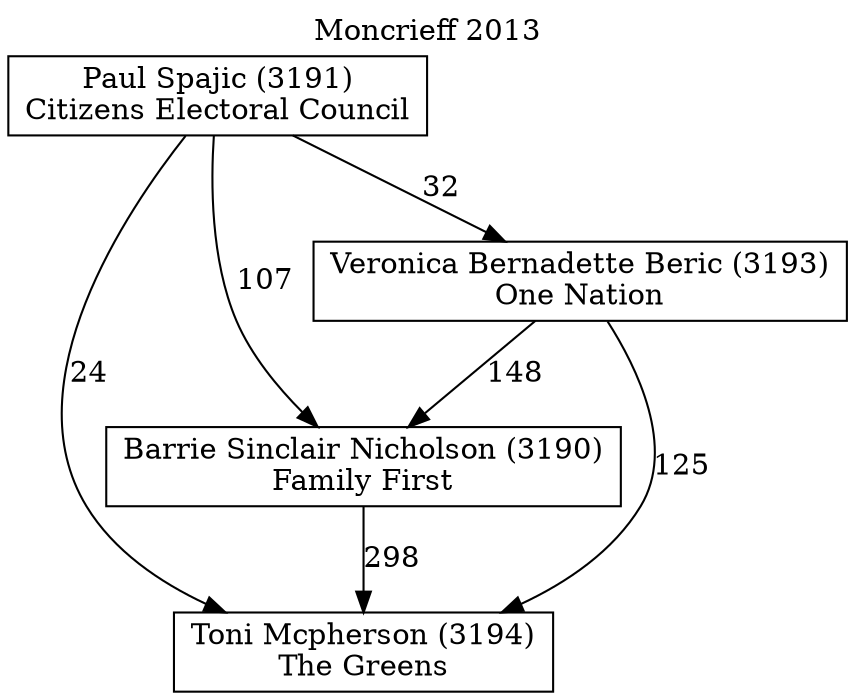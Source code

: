 // House preference flow
digraph "Toni Mcpherson (3194)_Moncrieff_2013" {
	graph [label="Moncrieff 2013" labelloc=t mclimit=10]
	node [shape=box]
	"Barrie Sinclair Nicholson (3190)" [label="Barrie Sinclair Nicholson (3190)
Family First"]
	"Paul Spajic (3191)" [label="Paul Spajic (3191)
Citizens Electoral Council"]
	"Toni Mcpherson (3194)" [label="Toni Mcpherson (3194)
The Greens"]
	"Veronica Bernadette Beric (3193)" [label="Veronica Bernadette Beric (3193)
One Nation"]
	"Barrie Sinclair Nicholson (3190)" -> "Toni Mcpherson (3194)" [label=298]
	"Paul Spajic (3191)" -> "Barrie Sinclair Nicholson (3190)" [label=107]
	"Paul Spajic (3191)" -> "Toni Mcpherson (3194)" [label=24]
	"Paul Spajic (3191)" -> "Veronica Bernadette Beric (3193)" [label=32]
	"Veronica Bernadette Beric (3193)" -> "Barrie Sinclair Nicholson (3190)" [label=148]
	"Veronica Bernadette Beric (3193)" -> "Toni Mcpherson (3194)" [label=125]
}
